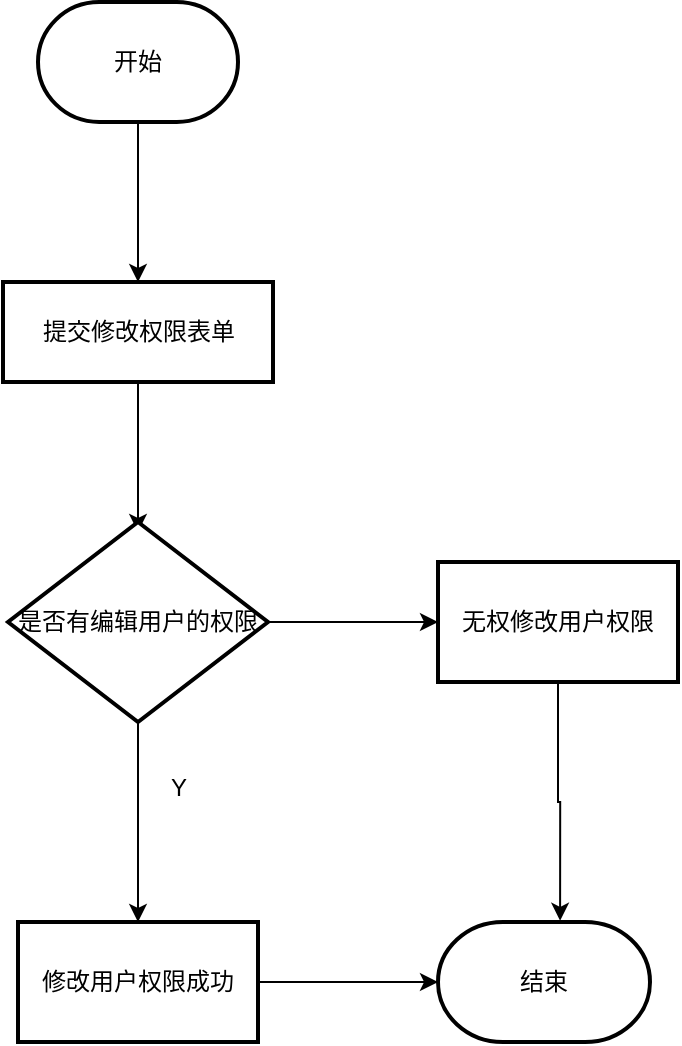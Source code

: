 <mxfile version="27.0.6">
  <diagram id="C5RBs43oDa-KdzZeNtuy" name="Page-1">
    <mxGraphModel dx="1226" dy="706" grid="1" gridSize="10" guides="1" tooltips="1" connect="1" arrows="1" fold="1" page="1" pageScale="1" pageWidth="827" pageHeight="1169" math="0" shadow="0">
      <root>
        <mxCell id="WIyWlLk6GJQsqaUBKTNV-0" />
        <mxCell id="WIyWlLk6GJQsqaUBKTNV-1" parent="WIyWlLk6GJQsqaUBKTNV-0" />
        <mxCell id="HHM14vcZ1wzpaSUinclN-2" value="" style="edgeStyle=orthogonalEdgeStyle;rounded=0;orthogonalLoop=1;jettySize=auto;html=1;" edge="1" parent="WIyWlLk6GJQsqaUBKTNV-1" source="HHM14vcZ1wzpaSUinclN-0" target="HHM14vcZ1wzpaSUinclN-1">
          <mxGeometry relative="1" as="geometry" />
        </mxCell>
        <mxCell id="HHM14vcZ1wzpaSUinclN-0" value="开始" style="strokeWidth=2;html=1;shape=mxgraph.flowchart.terminator;whiteSpace=wrap;" vertex="1" parent="WIyWlLk6GJQsqaUBKTNV-1">
          <mxGeometry x="210" y="50" width="100" height="60" as="geometry" />
        </mxCell>
        <mxCell id="HHM14vcZ1wzpaSUinclN-4" value="" style="edgeStyle=orthogonalEdgeStyle;rounded=0;orthogonalLoop=1;jettySize=auto;html=1;" edge="1" parent="WIyWlLk6GJQsqaUBKTNV-1" source="HHM14vcZ1wzpaSUinclN-1">
          <mxGeometry relative="1" as="geometry">
            <mxPoint x="260" y="315" as="targetPoint" />
          </mxGeometry>
        </mxCell>
        <mxCell id="HHM14vcZ1wzpaSUinclN-1" value="提交修改权限表单" style="whiteSpace=wrap;html=1;strokeWidth=2;" vertex="1" parent="WIyWlLk6GJQsqaUBKTNV-1">
          <mxGeometry x="192.5" y="190" width="135" height="50" as="geometry" />
        </mxCell>
        <mxCell id="HHM14vcZ1wzpaSUinclN-7" value="" style="edgeStyle=orthogonalEdgeStyle;rounded=0;orthogonalLoop=1;jettySize=auto;html=1;" edge="1" parent="WIyWlLk6GJQsqaUBKTNV-1" source="HHM14vcZ1wzpaSUinclN-5" target="HHM14vcZ1wzpaSUinclN-6">
          <mxGeometry relative="1" as="geometry" />
        </mxCell>
        <mxCell id="HHM14vcZ1wzpaSUinclN-10" value="" style="edgeStyle=orthogonalEdgeStyle;rounded=0;orthogonalLoop=1;jettySize=auto;html=1;" edge="1" parent="WIyWlLk6GJQsqaUBKTNV-1" source="HHM14vcZ1wzpaSUinclN-5" target="HHM14vcZ1wzpaSUinclN-9">
          <mxGeometry relative="1" as="geometry" />
        </mxCell>
        <mxCell id="HHM14vcZ1wzpaSUinclN-5" value="是否有编辑用户的权限" style="strokeWidth=2;html=1;shape=mxgraph.flowchart.decision;whiteSpace=wrap;" vertex="1" parent="WIyWlLk6GJQsqaUBKTNV-1">
          <mxGeometry x="195" y="310" width="130" height="100" as="geometry" />
        </mxCell>
        <mxCell id="HHM14vcZ1wzpaSUinclN-12" value="" style="edgeStyle=orthogonalEdgeStyle;rounded=0;orthogonalLoop=1;jettySize=auto;html=1;" edge="1" parent="WIyWlLk6GJQsqaUBKTNV-1" source="HHM14vcZ1wzpaSUinclN-6" target="HHM14vcZ1wzpaSUinclN-11">
          <mxGeometry relative="1" as="geometry" />
        </mxCell>
        <mxCell id="HHM14vcZ1wzpaSUinclN-6" value="修改用户权限成功" style="whiteSpace=wrap;html=1;strokeWidth=2;" vertex="1" parent="WIyWlLk6GJQsqaUBKTNV-1">
          <mxGeometry x="200" y="510" width="120" height="60" as="geometry" />
        </mxCell>
        <mxCell id="HHM14vcZ1wzpaSUinclN-8" value="Y" style="text;html=1;align=center;verticalAlign=middle;resizable=0;points=[];autosize=1;strokeColor=none;fillColor=none;" vertex="1" parent="WIyWlLk6GJQsqaUBKTNV-1">
          <mxGeometry x="265" y="428" width="30" height="30" as="geometry" />
        </mxCell>
        <mxCell id="HHM14vcZ1wzpaSUinclN-13" style="edgeStyle=orthogonalEdgeStyle;rounded=0;orthogonalLoop=1;jettySize=auto;html=1;entryX=0.576;entryY=-0.01;entryDx=0;entryDy=0;entryPerimeter=0;" edge="1" parent="WIyWlLk6GJQsqaUBKTNV-1" source="HHM14vcZ1wzpaSUinclN-9" target="HHM14vcZ1wzpaSUinclN-11">
          <mxGeometry relative="1" as="geometry">
            <mxPoint x="470" y="480" as="targetPoint" />
          </mxGeometry>
        </mxCell>
        <mxCell id="HHM14vcZ1wzpaSUinclN-9" value="无权修改用户权限" style="whiteSpace=wrap;html=1;strokeWidth=2;" vertex="1" parent="WIyWlLk6GJQsqaUBKTNV-1">
          <mxGeometry x="410" y="330" width="120" height="60" as="geometry" />
        </mxCell>
        <mxCell id="HHM14vcZ1wzpaSUinclN-11" value="结束" style="strokeWidth=2;html=1;shape=mxgraph.flowchart.terminator;whiteSpace=wrap;" vertex="1" parent="WIyWlLk6GJQsqaUBKTNV-1">
          <mxGeometry x="410" y="510" width="106" height="60" as="geometry" />
        </mxCell>
      </root>
    </mxGraphModel>
  </diagram>
</mxfile>
